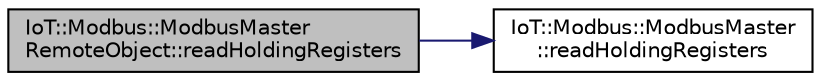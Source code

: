 digraph "IoT::Modbus::ModbusMasterRemoteObject::readHoldingRegisters"
{
 // LATEX_PDF_SIZE
  edge [fontname="Helvetica",fontsize="10",labelfontname="Helvetica",labelfontsize="10"];
  node [fontname="Helvetica",fontsize="10",shape=record];
  rankdir="LR";
  Node1 [label="IoT::Modbus::ModbusMaster\lRemoteObject::readHoldingRegisters",height=0.2,width=0.4,color="black", fillcolor="grey75", style="filled", fontcolor="black",tooltip=" "];
  Node1 -> Node2 [color="midnightblue",fontsize="10",style="solid"];
  Node2 [label="IoT::Modbus::ModbusMaster\l::readHoldingRegisters",height=0.2,width=0.4,color="black", fillcolor="white", style="filled",URL="$classIoT_1_1Modbus_1_1ModbusMaster.html#ada3ae5e63eef296770ae7a1d72137adf",tooltip=" "];
}
